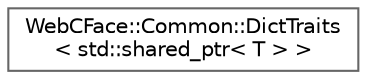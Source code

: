 digraph "Graphical Class Hierarchy"
{
 // LATEX_PDF_SIZE
  bgcolor="transparent";
  edge [fontname=Helvetica,fontsize=10,labelfontname=Helvetica,labelfontsize=10];
  node [fontname=Helvetica,fontsize=10,shape=box,height=0.2,width=0.4];
  rankdir="LR";
  Node0 [id="Node000000",label="WebCFace::Common::DictTraits\l\< std::shared_ptr\< T \> \>",height=0.2,width=0.4,color="grey40", fillcolor="white", style="filled",URL="$structWebCFace_1_1Common_1_1DictTraits_3_01std_1_1shared__ptr_3_01T_01_4_01_4.html",tooltip="内部データ(std::shared_ptr<T>)とユーザーが取得したいデータ(ValueType)を相互変換するTrait"];
}
